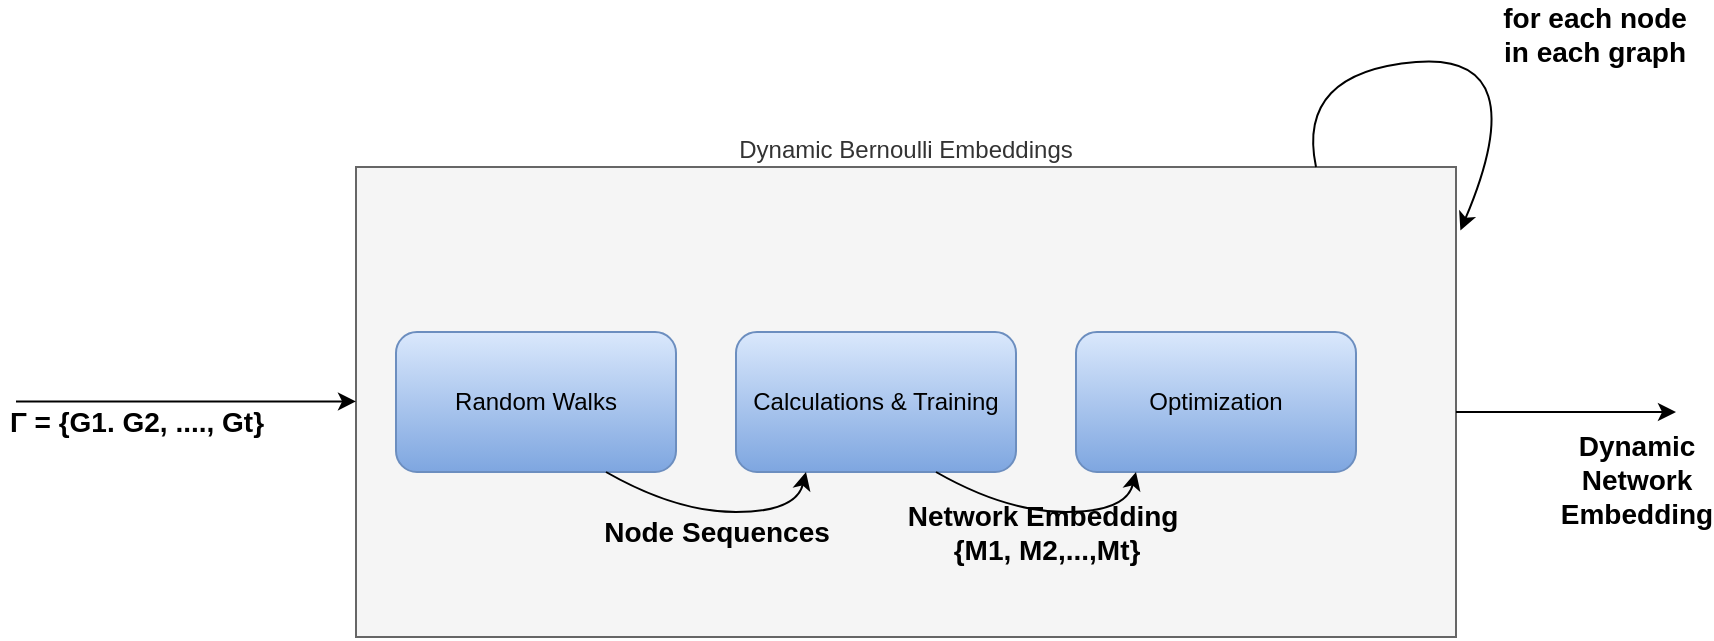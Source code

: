 <mxfile version="24.7.5">
  <diagram name="Page-1" id="Q8f--st9BYbmrqHcXDQI">
    <mxGraphModel dx="819" dy="478" grid="1" gridSize="10" guides="1" tooltips="1" connect="1" arrows="1" fold="1" page="1" pageScale="1" pageWidth="1169" pageHeight="827" math="0" shadow="0">
      <root>
        <mxCell id="0" />
        <mxCell id="1" parent="0" />
        <mxCell id="UAhTDfnkO_LT1UU-EM0x-3" value="Dynamic Bernoulli Embeddings" style="rounded=0;whiteSpace=wrap;html=1;labelPosition=center;verticalLabelPosition=top;align=center;verticalAlign=bottom;fillColor=#f5f5f5;strokeColor=#666666;fontColor=#333333;" parent="1" vertex="1">
          <mxGeometry x="450" y="257.5" width="550" height="235" as="geometry" />
        </mxCell>
        <mxCell id="UAhTDfnkO_LT1UU-EM0x-4" value="Random Walks" style="rounded=1;whiteSpace=wrap;html=1;fillColor=#dae8fc;gradientColor=#7ea6e0;strokeColor=#6c8ebf;" parent="1" vertex="1">
          <mxGeometry x="470" y="340" width="140" height="70" as="geometry" />
        </mxCell>
        <mxCell id="UAhTDfnkO_LT1UU-EM0x-5" value="Calculations &amp;amp; Training" style="rounded=1;whiteSpace=wrap;html=1;fillColor=#dae8fc;gradientColor=#7ea6e0;strokeColor=#6c8ebf;" parent="1" vertex="1">
          <mxGeometry x="640" y="340" width="140" height="70" as="geometry" />
        </mxCell>
        <mxCell id="UAhTDfnkO_LT1UU-EM0x-6" value="Optimization" style="rounded=1;whiteSpace=wrap;html=1;fillColor=#dae8fc;gradientColor=#7ea6e0;strokeColor=#6c8ebf;" parent="1" vertex="1">
          <mxGeometry x="810" y="340" width="140" height="70" as="geometry" />
        </mxCell>
        <mxCell id="UAhTDfnkO_LT1UU-EM0x-8" value="" style="endArrow=classic;html=1;rounded=0;" parent="1" edge="1">
          <mxGeometry width="50" height="50" relative="1" as="geometry">
            <mxPoint x="280" y="374.71" as="sourcePoint" />
            <mxPoint x="450" y="374.71" as="targetPoint" />
          </mxGeometry>
        </mxCell>
        <mxCell id="UAhTDfnkO_LT1UU-EM0x-9" value=" Γ = {G1. G2, ...., Gt}" style="edgeLabel;html=1;align=center;verticalAlign=middle;resizable=0;points=[];labelBackgroundColor=none;fontStyle=1;fontSize=14;" parent="UAhTDfnkO_LT1UU-EM0x-8" vertex="1" connectable="0">
          <mxGeometry x="-0.541" y="-1" relative="1" as="geometry">
            <mxPoint x="21" y="9" as="offset" />
          </mxGeometry>
        </mxCell>
        <mxCell id="UAhTDfnkO_LT1UU-EM0x-12" value="" style="curved=1;endArrow=classic;html=1;rounded=0;entryX=1.004;entryY=0.135;entryDx=0;entryDy=0;entryPerimeter=0;" parent="1" target="UAhTDfnkO_LT1UU-EM0x-3" edge="1">
          <mxGeometry width="50" height="50" relative="1" as="geometry">
            <mxPoint x="930" y="257.5" as="sourcePoint" />
            <mxPoint x="980" y="207.5" as="targetPoint" />
            <Array as="points">
              <mxPoint x="920" y="210" />
              <mxPoint x="1040" y="200" />
            </Array>
          </mxGeometry>
        </mxCell>
        <mxCell id="UAhTDfnkO_LT1UU-EM0x-13" value="for each node&lt;div style=&quot;font-size: 14px;&quot;&gt;in each graph&lt;/div&gt;" style="edgeLabel;html=1;align=center;verticalAlign=middle;resizable=0;points=[];labelBackgroundColor=none;fontStyle=1;fontSize=14;" parent="UAhTDfnkO_LT1UU-EM0x-12" vertex="1" connectable="0">
          <mxGeometry x="0.039" y="-13" relative="1" as="geometry">
            <mxPoint x="59" y="-25" as="offset" />
          </mxGeometry>
        </mxCell>
        <mxCell id="UAhTDfnkO_LT1UU-EM0x-14" value="" style="curved=1;endArrow=classic;html=1;rounded=0;exitX=0.75;exitY=1;exitDx=0;exitDy=0;entryX=0.25;entryY=1;entryDx=0;entryDy=0;" parent="1" source="UAhTDfnkO_LT1UU-EM0x-4" target="UAhTDfnkO_LT1UU-EM0x-5" edge="1">
          <mxGeometry width="50" height="50" relative="1" as="geometry">
            <mxPoint x="670" y="440" as="sourcePoint" />
            <mxPoint x="720" y="390" as="targetPoint" />
            <Array as="points">
              <mxPoint x="610" y="430" />
              <mxPoint x="670" y="430" />
            </Array>
          </mxGeometry>
        </mxCell>
        <mxCell id="UAhTDfnkO_LT1UU-EM0x-15" value="Node Sequences" style="edgeLabel;html=1;align=center;verticalAlign=middle;resizable=0;points=[];labelBackgroundColor=none;fontStyle=1;fontSize=14;" parent="UAhTDfnkO_LT1UU-EM0x-14" vertex="1" connectable="0">
          <mxGeometry x="0.311" y="1" relative="1" as="geometry">
            <mxPoint x="-19" y="11" as="offset" />
          </mxGeometry>
        </mxCell>
        <mxCell id="UAhTDfnkO_LT1UU-EM0x-16" value="" style="curved=1;endArrow=classic;html=1;rounded=0;exitX=0.75;exitY=1;exitDx=0;exitDy=0;entryX=0.25;entryY=1;entryDx=0;entryDy=0;" parent="1" edge="1">
          <mxGeometry width="50" height="50" relative="1" as="geometry">
            <mxPoint x="740" y="410" as="sourcePoint" />
            <mxPoint x="840" y="410" as="targetPoint" />
            <Array as="points">
              <mxPoint x="775" y="430" />
              <mxPoint x="835" y="430" />
            </Array>
          </mxGeometry>
        </mxCell>
        <mxCell id="UAhTDfnkO_LT1UU-EM0x-17" value="Network Embedding&amp;nbsp;&lt;br style=&quot;font-size: 14px;&quot;&gt;{M1, M2,...,Mt}" style="edgeLabel;html=1;align=center;verticalAlign=middle;resizable=0;points=[];labelBackgroundColor=none;fontStyle=1;fontSize=14;" parent="UAhTDfnkO_LT1UU-EM0x-16" vertex="1" connectable="0">
          <mxGeometry x="0.311" y="1" relative="1" as="geometry">
            <mxPoint x="-19" y="11" as="offset" />
          </mxGeometry>
        </mxCell>
        <mxCell id="UAhTDfnkO_LT1UU-EM0x-20" value="" style="endArrow=classic;html=1;rounded=0;" parent="1" edge="1">
          <mxGeometry width="50" height="50" relative="1" as="geometry">
            <mxPoint x="1000" y="380" as="sourcePoint" />
            <mxPoint x="1110" y="380" as="targetPoint" />
          </mxGeometry>
        </mxCell>
        <mxCell id="UAhTDfnkO_LT1UU-EM0x-21" value="Dynamic&lt;br style=&quot;font-size: 14px;&quot;&gt;Network&lt;br style=&quot;font-size: 14px;&quot;&gt;Embedding" style="edgeLabel;html=1;align=center;verticalAlign=middle;resizable=0;points=[];labelBackgroundColor=none;fontStyle=1;fontSize=14;" parent="UAhTDfnkO_LT1UU-EM0x-20" vertex="1" connectable="0">
          <mxGeometry x="0.209" y="-1" relative="1" as="geometry">
            <mxPoint x="23" y="33" as="offset" />
          </mxGeometry>
        </mxCell>
      </root>
    </mxGraphModel>
  </diagram>
</mxfile>
